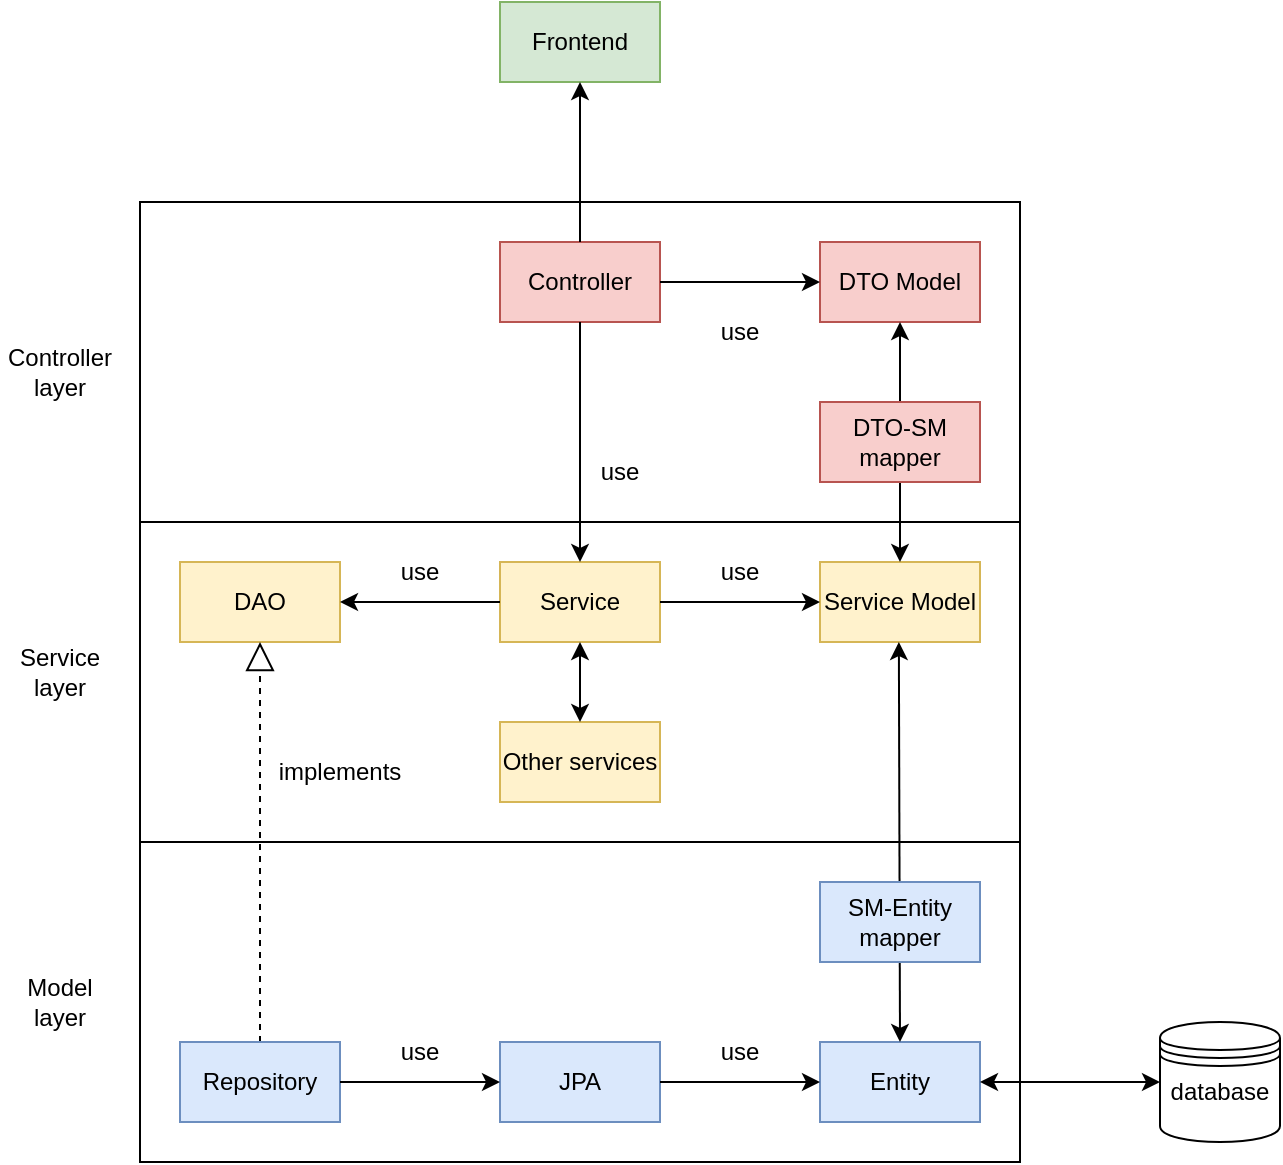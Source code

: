 <mxfile version="21.6.2" type="device">
  <diagram name="Strona-1" id="ppxHHGP7MNcCVHuA5QUd">
    <mxGraphModel dx="1643" dy="659" grid="1" gridSize="10" guides="1" tooltips="1" connect="1" arrows="1" fold="1" page="1" pageScale="1" pageWidth="827" pageHeight="1169" math="0" shadow="0">
      <root>
        <mxCell id="0" />
        <mxCell id="1" parent="0" />
        <mxCell id="3zUC8TvoyyYHLLeS0dwE-11" value="" style="rounded=0;whiteSpace=wrap;html=1;" vertex="1" parent="1">
          <mxGeometry x="380" y="500" width="440" height="160" as="geometry" />
        </mxCell>
        <mxCell id="3zUC8TvoyyYHLLeS0dwE-10" value="" style="rounded=0;whiteSpace=wrap;html=1;" vertex="1" parent="1">
          <mxGeometry x="380" y="340" width="440" height="160" as="geometry" />
        </mxCell>
        <mxCell id="3zUC8TvoyyYHLLeS0dwE-9" value="" style="rounded=0;whiteSpace=wrap;html=1;" vertex="1" parent="1">
          <mxGeometry x="380" y="180" width="440" height="160" as="geometry" />
        </mxCell>
        <mxCell id="kzR5LvDwC9MUzs-2J2Oj-1" value="JPA" style="rounded=0;whiteSpace=wrap;html=1;fillColor=#dae8fc;strokeColor=#6c8ebf;" parent="1" vertex="1">
          <mxGeometry x="560" y="600" width="80" height="40" as="geometry" />
        </mxCell>
        <mxCell id="kzR5LvDwC9MUzs-2J2Oj-3" value="Entity" style="rounded=0;whiteSpace=wrap;html=1;fillColor=#dae8fc;strokeColor=#6c8ebf;" parent="1" vertex="1">
          <mxGeometry x="720" y="600" width="80" height="40" as="geometry" />
        </mxCell>
        <mxCell id="kzR5LvDwC9MUzs-2J2Oj-9" value="use" style="text;html=1;strokeColor=none;fillColor=none;align=center;verticalAlign=middle;whiteSpace=wrap;rounded=0;" parent="1" vertex="1">
          <mxGeometry x="650" y="590" width="60" height="30" as="geometry" />
        </mxCell>
        <mxCell id="kzR5LvDwC9MUzs-2J2Oj-16" value="" style="endArrow=classic;html=1;rounded=0;entryX=0;entryY=0.5;entryDx=0;entryDy=0;" parent="1" source="kzR5LvDwC9MUzs-2J2Oj-1" target="kzR5LvDwC9MUzs-2J2Oj-3" edge="1">
          <mxGeometry width="50" height="50" relative="1" as="geometry">
            <mxPoint x="460" y="510" as="sourcePoint" />
            <mxPoint x="510" y="460" as="targetPoint" />
          </mxGeometry>
        </mxCell>
        <mxCell id="kzR5LvDwC9MUzs-2J2Oj-17" value="DAO" style="rounded=0;whiteSpace=wrap;html=1;fillColor=#fff2cc;strokeColor=#d6b656;" parent="1" vertex="1">
          <mxGeometry x="400" y="360" width="80" height="40" as="geometry" />
        </mxCell>
        <mxCell id="kzR5LvDwC9MUzs-2J2Oj-18" value="" style="endArrow=block;dashed=1;endFill=0;endSize=12;html=1;rounded=0;entryX=0.5;entryY=1;entryDx=0;entryDy=0;exitX=0.5;exitY=0;exitDx=0;exitDy=0;" parent="1" target="kzR5LvDwC9MUzs-2J2Oj-17" edge="1" source="kzR5LvDwC9MUzs-2J2Oj-19">
          <mxGeometry width="160" relative="1" as="geometry">
            <mxPoint x="440" y="520" as="sourcePoint" />
            <mxPoint x="490" y="530" as="targetPoint" />
          </mxGeometry>
        </mxCell>
        <mxCell id="kzR5LvDwC9MUzs-2J2Oj-19" value="Repository" style="rounded=0;whiteSpace=wrap;html=1;fillColor=#dae8fc;strokeColor=#6c8ebf;" parent="1" vertex="1">
          <mxGeometry x="400" y="600" width="80" height="40" as="geometry" />
        </mxCell>
        <mxCell id="kzR5LvDwC9MUzs-2J2Oj-20" value="Service" style="rounded=0;whiteSpace=wrap;html=1;fillColor=#fff2cc;strokeColor=#d6b656;" parent="1" vertex="1">
          <mxGeometry x="560" y="360" width="80" height="40" as="geometry" />
        </mxCell>
        <mxCell id="kzR5LvDwC9MUzs-2J2Oj-21" value="" style="endArrow=classic;html=1;rounded=0;entryX=1;entryY=0.5;entryDx=0;entryDy=0;exitX=0;exitY=0.5;exitDx=0;exitDy=0;" parent="1" source="kzR5LvDwC9MUzs-2J2Oj-20" target="kzR5LvDwC9MUzs-2J2Oj-17" edge="1">
          <mxGeometry width="50" height="50" relative="1" as="geometry">
            <mxPoint x="320" y="409.71" as="sourcePoint" />
            <mxPoint x="400" y="409.71" as="targetPoint" />
          </mxGeometry>
        </mxCell>
        <mxCell id="kzR5LvDwC9MUzs-2J2Oj-22" value="" style="endArrow=classic;html=1;rounded=0;entryX=0;entryY=0.5;entryDx=0;entryDy=0;exitX=1;exitY=0.5;exitDx=0;exitDy=0;" parent="1" edge="1" target="kzR5LvDwC9MUzs-2J2Oj-1" source="kzR5LvDwC9MUzs-2J2Oj-19">
          <mxGeometry width="50" height="50" relative="1" as="geometry">
            <mxPoint x="480" y="539.71" as="sourcePoint" />
            <mxPoint x="560" y="539.71" as="targetPoint" />
          </mxGeometry>
        </mxCell>
        <mxCell id="kzR5LvDwC9MUzs-2J2Oj-25" value="Other services" style="rounded=0;whiteSpace=wrap;html=1;fillColor=#fff2cc;strokeColor=#d6b656;" parent="1" vertex="1">
          <mxGeometry x="560" y="440" width="80" height="40" as="geometry" />
        </mxCell>
        <mxCell id="kzR5LvDwC9MUzs-2J2Oj-27" value="use" style="text;html=1;strokeColor=none;fillColor=none;align=center;verticalAlign=middle;whiteSpace=wrap;rounded=0;" parent="1" vertex="1">
          <mxGeometry x="490" y="590" width="60" height="30" as="geometry" />
        </mxCell>
        <mxCell id="kzR5LvDwC9MUzs-2J2Oj-28" value="Service Model" style="rounded=0;whiteSpace=wrap;html=1;fillColor=#fff2cc;strokeColor=#d6b656;" parent="1" vertex="1">
          <mxGeometry x="720" y="360" width="80" height="40" as="geometry" />
        </mxCell>
        <mxCell id="kzR5LvDwC9MUzs-2J2Oj-29" value="" style="endArrow=classic;html=1;rounded=0;entryX=0;entryY=0.5;entryDx=0;entryDy=0;exitX=1;exitY=0.5;exitDx=0;exitDy=0;" parent="1" source="kzR5LvDwC9MUzs-2J2Oj-20" target="kzR5LvDwC9MUzs-2J2Oj-28" edge="1">
          <mxGeometry width="50" height="50" relative="1" as="geometry">
            <mxPoint x="570" y="430" as="sourcePoint" />
            <mxPoint x="490" y="430" as="targetPoint" />
          </mxGeometry>
        </mxCell>
        <mxCell id="kzR5LvDwC9MUzs-2J2Oj-30" value="DTO Model" style="rounded=0;whiteSpace=wrap;html=1;fillColor=#f8cecc;strokeColor=#b85450;" parent="1" vertex="1">
          <mxGeometry x="720" y="200" width="80" height="40" as="geometry" />
        </mxCell>
        <mxCell id="kzR5LvDwC9MUzs-2J2Oj-31" value="Controller" style="rounded=0;whiteSpace=wrap;html=1;fillColor=#f8cecc;strokeColor=#b85450;" parent="1" vertex="1">
          <mxGeometry x="560" y="200" width="80" height="40" as="geometry" />
        </mxCell>
        <mxCell id="kzR5LvDwC9MUzs-2J2Oj-32" value="Frontend" style="rounded=0;whiteSpace=wrap;html=1;fillColor=#d5e8d4;strokeColor=#82b366;" parent="1" vertex="1">
          <mxGeometry x="560" y="80" width="80" height="40" as="geometry" />
        </mxCell>
        <mxCell id="kzR5LvDwC9MUzs-2J2Oj-33" value="" style="endArrow=classic;html=1;rounded=0;entryX=0.5;entryY=1;entryDx=0;entryDy=0;exitX=0.5;exitY=0;exitDx=0;exitDy=0;" parent="1" source="kzR5LvDwC9MUzs-2J2Oj-31" target="kzR5LvDwC9MUzs-2J2Oj-32" edge="1">
          <mxGeometry width="50" height="50" relative="1" as="geometry">
            <mxPoint x="650" y="430" as="sourcePoint" />
            <mxPoint x="730" y="430" as="targetPoint" />
          </mxGeometry>
        </mxCell>
        <mxCell id="kzR5LvDwC9MUzs-2J2Oj-34" value="" style="endArrow=classic;html=1;rounded=0;entryX=0;entryY=0.5;entryDx=0;entryDy=0;exitX=1;exitY=0.5;exitDx=0;exitDy=0;" parent="1" source="kzR5LvDwC9MUzs-2J2Oj-31" target="kzR5LvDwC9MUzs-2J2Oj-30" edge="1">
          <mxGeometry width="50" height="50" relative="1" as="geometry">
            <mxPoint x="650" y="430" as="sourcePoint" />
            <mxPoint x="730" y="430" as="targetPoint" />
          </mxGeometry>
        </mxCell>
        <mxCell id="kzR5LvDwC9MUzs-2J2Oj-35" value="" style="endArrow=classic;html=1;rounded=0;entryX=0.5;entryY=0;entryDx=0;entryDy=0;exitX=0.5;exitY=1;exitDx=0;exitDy=0;" parent="1" source="kzR5LvDwC9MUzs-2J2Oj-31" target="kzR5LvDwC9MUzs-2J2Oj-20" edge="1">
          <mxGeometry width="50" height="50" relative="1" as="geometry">
            <mxPoint x="480" y="290" as="sourcePoint" />
            <mxPoint x="490" y="430" as="targetPoint" />
          </mxGeometry>
        </mxCell>
        <mxCell id="kzR5LvDwC9MUzs-2J2Oj-36" value="" style="endArrow=classic;startArrow=classic;html=1;rounded=0;entryX=0.5;entryY=1;entryDx=0;entryDy=0;exitX=0.5;exitY=0;exitDx=0;exitDy=0;" parent="1" source="kzR5LvDwC9MUzs-2J2Oj-25" target="kzR5LvDwC9MUzs-2J2Oj-20" edge="1">
          <mxGeometry width="50" height="50" relative="1" as="geometry">
            <mxPoint x="530" y="390" as="sourcePoint" />
            <mxPoint x="580" y="340" as="targetPoint" />
          </mxGeometry>
        </mxCell>
        <mxCell id="kzR5LvDwC9MUzs-2J2Oj-37" value="use" style="text;html=1;strokeColor=none;fillColor=none;align=center;verticalAlign=middle;whiteSpace=wrap;rounded=0;" parent="1" vertex="1">
          <mxGeometry x="650" y="350" width="60" height="30" as="geometry" />
        </mxCell>
        <mxCell id="kzR5LvDwC9MUzs-2J2Oj-38" value="use" style="text;html=1;strokeColor=none;fillColor=none;align=center;verticalAlign=middle;whiteSpace=wrap;rounded=0;" parent="1" vertex="1">
          <mxGeometry x="650" y="230" width="60" height="30" as="geometry" />
        </mxCell>
        <mxCell id="kzR5LvDwC9MUzs-2J2Oj-39" value="" style="endArrow=classic;startArrow=classic;html=1;rounded=0;entryX=0.5;entryY=1;entryDx=0;entryDy=0;" parent="1" source="kzR5LvDwC9MUzs-2J2Oj-28" target="kzR5LvDwC9MUzs-2J2Oj-30" edge="1">
          <mxGeometry width="50" height="50" relative="1" as="geometry">
            <mxPoint x="530" y="390" as="sourcePoint" />
            <mxPoint x="580" y="340" as="targetPoint" />
          </mxGeometry>
        </mxCell>
        <mxCell id="kzR5LvDwC9MUzs-2J2Oj-42" value="" style="endArrow=classic;startArrow=classic;html=1;rounded=0;entryX=0.5;entryY=1;entryDx=0;entryDy=0;exitX=0.5;exitY=0;exitDx=0;exitDy=0;" parent="1" source="kzR5LvDwC9MUzs-2J2Oj-3" edge="1">
          <mxGeometry width="50" height="50" relative="1" as="geometry">
            <mxPoint x="759.43" y="480" as="sourcePoint" />
            <mxPoint x="759.43" y="400" as="targetPoint" />
          </mxGeometry>
        </mxCell>
        <mxCell id="kzR5LvDwC9MUzs-2J2Oj-44" value="use" style="text;html=1;strokeColor=none;fillColor=none;align=center;verticalAlign=middle;whiteSpace=wrap;rounded=0;" parent="1" vertex="1">
          <mxGeometry x="590" y="300" width="60" height="30" as="geometry" />
        </mxCell>
        <mxCell id="kzR5LvDwC9MUzs-2J2Oj-45" value="use" style="text;html=1;strokeColor=none;fillColor=none;align=center;verticalAlign=middle;whiteSpace=wrap;rounded=0;" parent="1" vertex="1">
          <mxGeometry x="490" y="350" width="60" height="30" as="geometry" />
        </mxCell>
        <mxCell id="kzR5LvDwC9MUzs-2J2Oj-46" value="implements" style="text;html=1;strokeColor=none;fillColor=none;align=center;verticalAlign=middle;whiteSpace=wrap;rounded=0;" parent="1" vertex="1">
          <mxGeometry x="450" y="450" width="60" height="30" as="geometry" />
        </mxCell>
        <mxCell id="3zUC8TvoyyYHLLeS0dwE-4" value="&lt;div&gt;DTO-SM&lt;/div&gt;&lt;div&gt;mapper&lt;br&gt;&lt;/div&gt;" style="rounded=0;whiteSpace=wrap;html=1;fillColor=#f8cecc;strokeColor=#b85450;" vertex="1" parent="1">
          <mxGeometry x="720" y="280" width="80" height="40" as="geometry" />
        </mxCell>
        <mxCell id="3zUC8TvoyyYHLLeS0dwE-5" value="" style="shape=datastore;whiteSpace=wrap;html=1;" vertex="1" parent="1">
          <mxGeometry x="890" y="590" width="60" height="60" as="geometry" />
        </mxCell>
        <mxCell id="3zUC8TvoyyYHLLeS0dwE-6" value="&lt;div&gt;SM-Entity&lt;/div&gt;&lt;div&gt;mapper&lt;br&gt;&lt;/div&gt;" style="rounded=0;whiteSpace=wrap;html=1;fillColor=#dae8fc;strokeColor=#6c8ebf;" vertex="1" parent="1">
          <mxGeometry x="720" y="520" width="80" height="40" as="geometry" />
        </mxCell>
        <mxCell id="3zUC8TvoyyYHLLeS0dwE-7" value="" style="endArrow=classic;startArrow=classic;html=1;rounded=0;entryX=0;entryY=0.5;entryDx=0;entryDy=0;exitX=1;exitY=0.5;exitDx=0;exitDy=0;" edge="1" parent="1" source="kzR5LvDwC9MUzs-2J2Oj-3" target="3zUC8TvoyyYHLLeS0dwE-5">
          <mxGeometry width="50" height="50" relative="1" as="geometry">
            <mxPoint x="770" y="610" as="sourcePoint" />
            <mxPoint x="769.43" y="410" as="targetPoint" />
          </mxGeometry>
        </mxCell>
        <mxCell id="3zUC8TvoyyYHLLeS0dwE-8" value="database" style="text;html=1;strokeColor=none;fillColor=none;align=center;verticalAlign=middle;whiteSpace=wrap;rounded=0;" vertex="1" parent="1">
          <mxGeometry x="890" y="610" width="60" height="30" as="geometry" />
        </mxCell>
        <mxCell id="3zUC8TvoyyYHLLeS0dwE-12" value="Controller layer" style="text;html=1;strokeColor=none;fillColor=none;align=center;verticalAlign=middle;whiteSpace=wrap;rounded=0;" vertex="1" parent="1">
          <mxGeometry x="310" y="250" width="60" height="30" as="geometry" />
        </mxCell>
        <mxCell id="3zUC8TvoyyYHLLeS0dwE-13" value="Service layer" style="text;html=1;strokeColor=none;fillColor=none;align=center;verticalAlign=middle;whiteSpace=wrap;rounded=0;" vertex="1" parent="1">
          <mxGeometry x="310" y="400" width="60" height="30" as="geometry" />
        </mxCell>
        <mxCell id="3zUC8TvoyyYHLLeS0dwE-14" value="&lt;div&gt;Model&lt;/div&gt;&lt;div&gt;layer&lt;/div&gt;" style="text;html=1;strokeColor=none;fillColor=none;align=center;verticalAlign=middle;whiteSpace=wrap;rounded=0;" vertex="1" parent="1">
          <mxGeometry x="310" y="565" width="60" height="30" as="geometry" />
        </mxCell>
      </root>
    </mxGraphModel>
  </diagram>
</mxfile>
